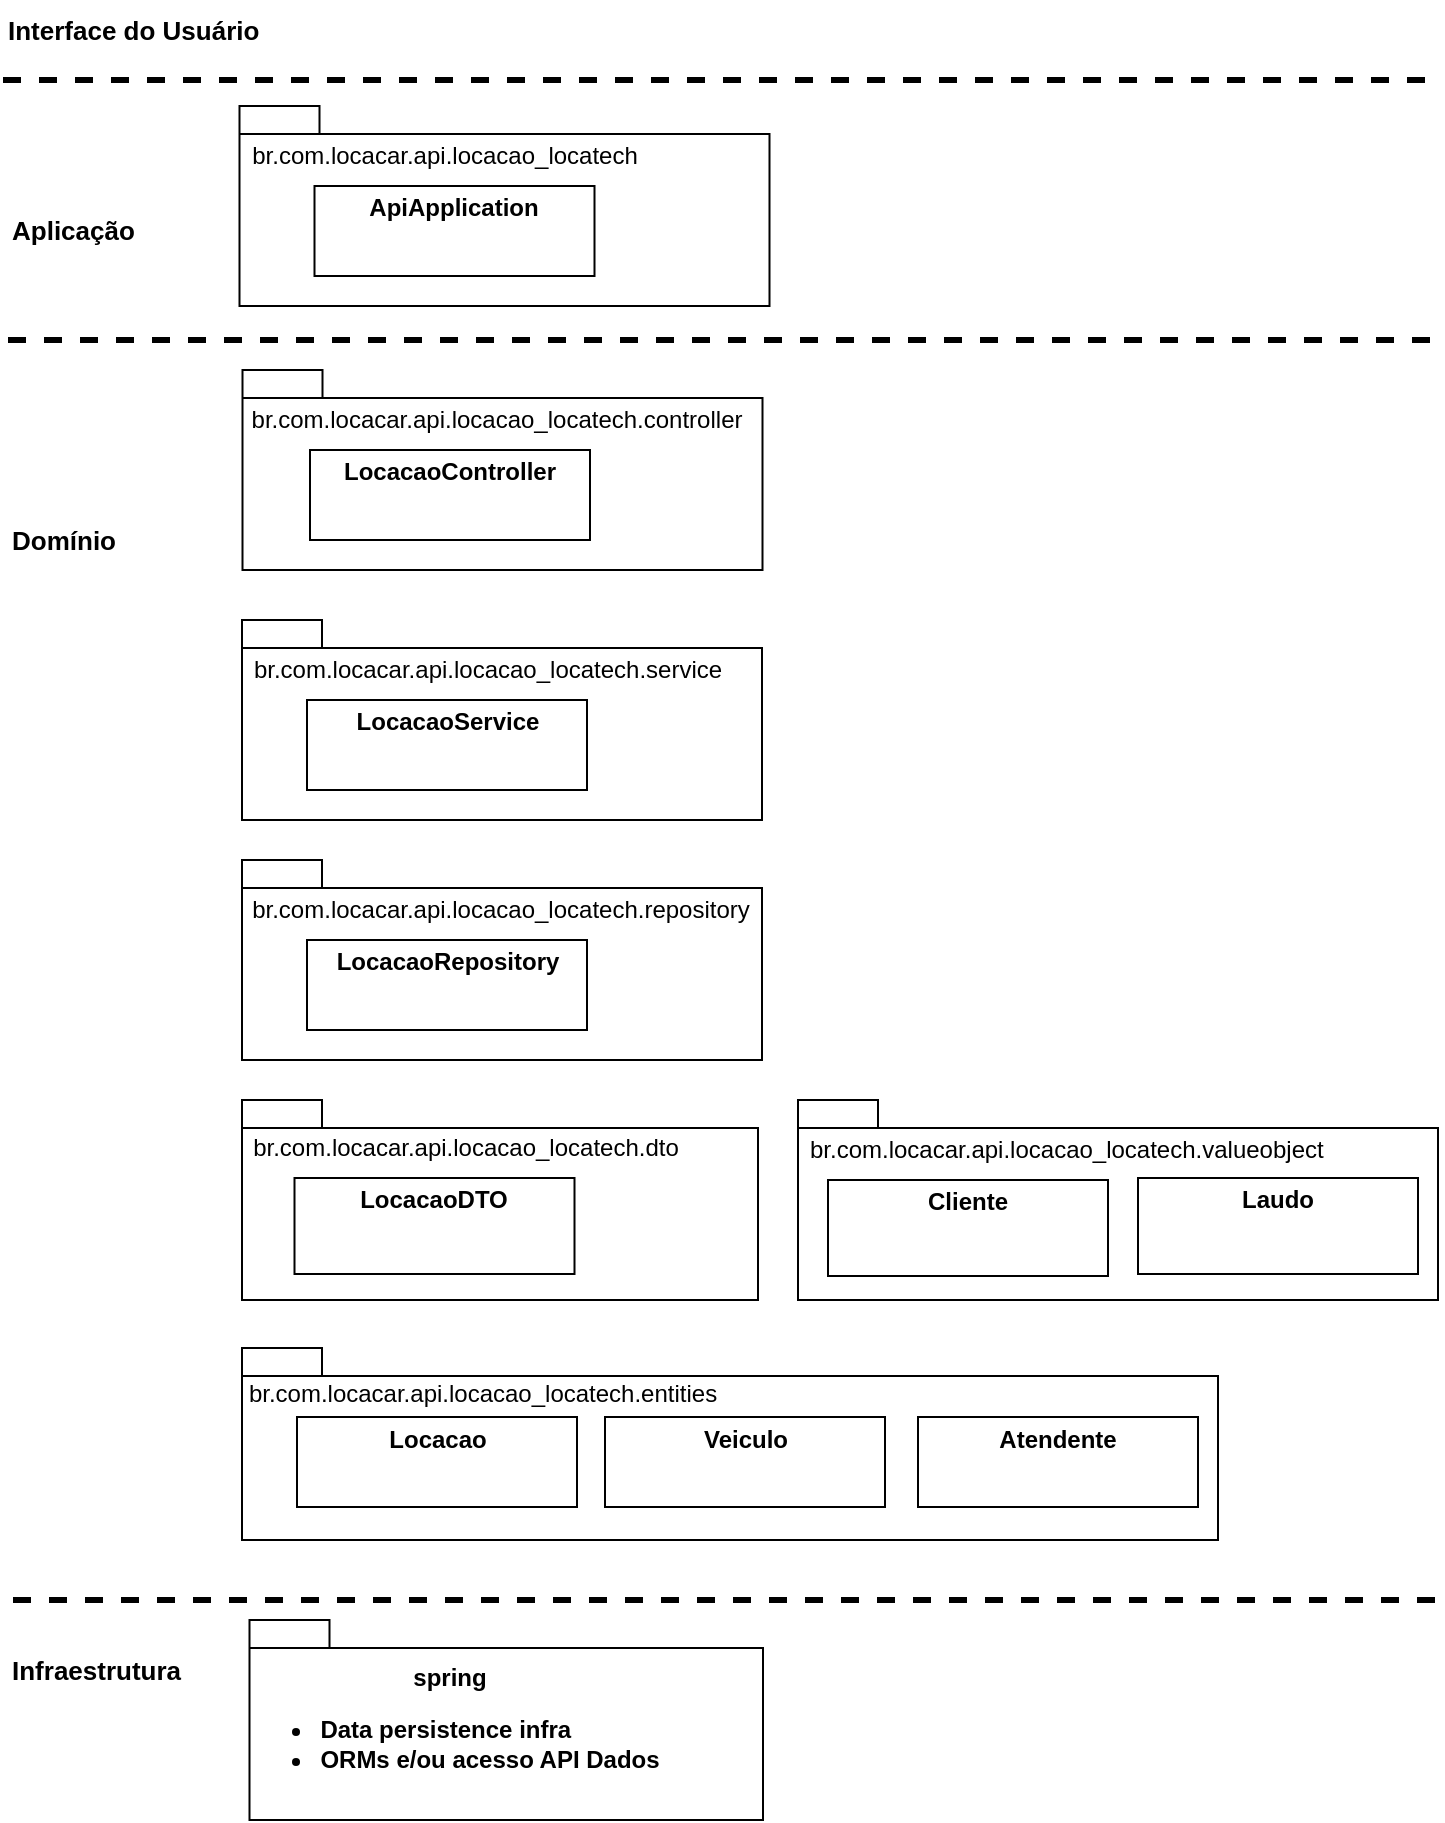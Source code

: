 <mxfile version="22.1.17" type="device">
  <diagram name="Page-1" id="5f0bae14-7c28-e335-631c-24af17079c00">
    <mxGraphModel dx="1050" dy="569" grid="1" gridSize="10" guides="1" tooltips="1" connect="1" arrows="1" fold="1" page="1" pageScale="1" pageWidth="1169" pageHeight="827" background="none" math="0" shadow="0">
      <root>
        <mxCell id="0" />
        <mxCell id="1" parent="0" />
        <mxCell id="SHrYjwZxxFRvRsRkmXIJ-18" value="" style="shape=folder;fontStyle=1;spacingTop=10;tabWidth=40;tabHeight=14;tabPosition=left;html=1;whiteSpace=wrap;align=center;movable=1;resizable=1;rotatable=1;deletable=1;editable=1;locked=0;connectable=1;" parent="1" vertex="1">
          <mxGeometry x="162.25" y="225" width="260" height="100" as="geometry" />
        </mxCell>
        <mxCell id="SHrYjwZxxFRvRsRkmXIJ-20" value="&lt;p style=&quot;margin: 4px 0px 0px;&quot;&gt;&lt;b style=&quot;background-color: initial;&quot;&gt;LocacaoController&lt;/b&gt;&lt;br&gt;&lt;/p&gt;" style="verticalAlign=top;align=center;overflow=fill;fontSize=12;fontFamily=Helvetica;html=1;whiteSpace=wrap;movable=1;resizable=1;rotatable=1;deletable=1;editable=1;locked=0;connectable=1;" parent="1" vertex="1">
          <mxGeometry x="196" y="265" width="140" height="45" as="geometry" />
        </mxCell>
        <mxCell id="SHrYjwZxxFRvRsRkmXIJ-21" value="br.com.locacar.api.locacao_locatech.controller" style="text;html=1;strokeColor=none;fillColor=none;align=center;verticalAlign=middle;whiteSpace=wrap;rounded=0;" parent="1" vertex="1">
          <mxGeometry x="153.25" y="235" width="272.5" height="30" as="geometry" />
        </mxCell>
        <mxCell id="SHrYjwZxxFRvRsRkmXIJ-28" value="" style="shape=folder;fontStyle=1;spacingTop=10;tabWidth=40;tabHeight=14;tabPosition=left;html=1;whiteSpace=wrap;align=center;movable=1;resizable=1;rotatable=1;deletable=1;editable=1;locked=0;connectable=1;" parent="1" vertex="1">
          <mxGeometry x="160.75" y="93" width="265" height="100" as="geometry" />
        </mxCell>
        <mxCell id="SHrYjwZxxFRvRsRkmXIJ-29" value="&lt;p style=&quot;margin: 4px 0px 0px;&quot;&gt;&lt;b style=&quot;background-color: initial;&quot;&gt;ApiApplication&lt;/b&gt;&lt;br&gt;&lt;/p&gt;" style="verticalAlign=top;align=center;overflow=fill;fontSize=12;fontFamily=Helvetica;html=1;whiteSpace=wrap;movable=1;resizable=1;rotatable=1;deletable=1;editable=1;locked=0;connectable=1;" parent="1" vertex="1">
          <mxGeometry x="198.25" y="133" width="140" height="45" as="geometry" />
        </mxCell>
        <mxCell id="SHrYjwZxxFRvRsRkmXIJ-30" value="br.com.locacar.api.locacao_locatech" style="text;html=1;strokeColor=none;fillColor=none;align=center;verticalAlign=middle;whiteSpace=wrap;rounded=0;" parent="1" vertex="1">
          <mxGeometry x="160.75" y="103" width="205" height="30" as="geometry" />
        </mxCell>
        <mxCell id="SHrYjwZxxFRvRsRkmXIJ-31" value="" style="shape=folder;fontStyle=1;spacingTop=10;tabWidth=40;tabHeight=14;tabPosition=left;html=1;whiteSpace=wrap;align=center;movable=1;resizable=1;rotatable=1;deletable=1;editable=1;locked=0;connectable=1;" parent="1" vertex="1">
          <mxGeometry x="162" y="350" width="260" height="100" as="geometry" />
        </mxCell>
        <mxCell id="SHrYjwZxxFRvRsRkmXIJ-32" value="&lt;p style=&quot;margin: 4px 0px 0px;&quot;&gt;&lt;b style=&quot;background-color: initial;&quot;&gt;LocacaoService&lt;/b&gt;&lt;br&gt;&lt;/p&gt;" style="verticalAlign=top;align=center;overflow=fill;fontSize=12;fontFamily=Helvetica;html=1;whiteSpace=wrap;movable=1;resizable=1;rotatable=1;deletable=1;editable=1;locked=0;connectable=1;" parent="1" vertex="1">
          <mxGeometry x="194.5" y="390" width="140" height="45" as="geometry" />
        </mxCell>
        <mxCell id="SHrYjwZxxFRvRsRkmXIJ-33" value="br.com.locacar.api.locacao_locatech.service" style="text;html=1;strokeColor=none;fillColor=none;align=center;verticalAlign=middle;whiteSpace=wrap;rounded=0;" parent="1" vertex="1">
          <mxGeometry x="160" y="360" width="250" height="30" as="geometry" />
        </mxCell>
        <mxCell id="SHrYjwZxxFRvRsRkmXIJ-34" value="" style="shape=folder;fontStyle=1;spacingTop=10;tabWidth=40;tabHeight=14;tabPosition=left;html=1;whiteSpace=wrap;align=center;movable=1;resizable=1;rotatable=1;deletable=1;editable=1;locked=0;connectable=1;" parent="1" vertex="1">
          <mxGeometry x="162" y="470" width="260" height="100" as="geometry" />
        </mxCell>
        <mxCell id="SHrYjwZxxFRvRsRkmXIJ-35" value="&lt;p style=&quot;margin: 4px 0px 0px;&quot;&gt;&lt;b style=&quot;background-color: initial;&quot;&gt;LocacaoRepository&lt;/b&gt;&lt;br&gt;&lt;/p&gt;" style="verticalAlign=top;align=center;overflow=fill;fontSize=12;fontFamily=Helvetica;html=1;whiteSpace=wrap;movable=1;resizable=1;rotatable=1;deletable=1;editable=1;locked=0;connectable=1;" parent="1" vertex="1">
          <mxGeometry x="194.5" y="510" width="140" height="45" as="geometry" />
        </mxCell>
        <mxCell id="SHrYjwZxxFRvRsRkmXIJ-36" value="br.com.locacar.api.locacao_locatech.repository" style="text;html=1;strokeColor=none;fillColor=none;align=center;verticalAlign=middle;whiteSpace=wrap;rounded=0;" parent="1" vertex="1">
          <mxGeometry x="160.75" y="480" width="261.25" height="30" as="geometry" />
        </mxCell>
        <mxCell id="SHrYjwZxxFRvRsRkmXIJ-37" value="" style="shape=folder;fontStyle=1;spacingTop=10;tabWidth=40;tabHeight=14;tabPosition=left;html=1;whiteSpace=wrap;align=center;movable=1;resizable=1;rotatable=1;deletable=1;editable=1;locked=0;connectable=1;" parent="1" vertex="1">
          <mxGeometry x="162" y="590" width="258" height="100" as="geometry" />
        </mxCell>
        <mxCell id="SHrYjwZxxFRvRsRkmXIJ-38" value="&lt;p style=&quot;margin: 4px 0px 0px;&quot;&gt;&lt;b style=&quot;background-color: initial;&quot;&gt;LocacaoDTO&lt;/b&gt;&lt;br&gt;&lt;/p&gt;" style="verticalAlign=top;align=center;overflow=fill;fontSize=12;fontFamily=Helvetica;html=1;whiteSpace=wrap;movable=1;resizable=1;rotatable=1;deletable=1;editable=1;locked=0;connectable=1;" parent="1" vertex="1">
          <mxGeometry x="188.25" y="629" width="140" height="48" as="geometry" />
        </mxCell>
        <mxCell id="SHrYjwZxxFRvRsRkmXIJ-39" value="br.com.locacar.api.locacao_locatech.dto" style="text;html=1;strokeColor=none;fillColor=none;align=center;verticalAlign=middle;whiteSpace=wrap;rounded=0;" parent="1" vertex="1">
          <mxGeometry x="164" y="599" width="220" height="30" as="geometry" />
        </mxCell>
        <mxCell id="SHrYjwZxxFRvRsRkmXIJ-40" value="" style="shape=folder;fontStyle=1;spacingTop=10;tabWidth=40;tabHeight=14;tabPosition=left;html=1;whiteSpace=wrap;align=center;movable=1;resizable=1;rotatable=1;deletable=1;editable=1;locked=0;connectable=1;" parent="1" vertex="1">
          <mxGeometry x="165.75" y="850" width="256.75" height="100" as="geometry" />
        </mxCell>
        <mxCell id="SHrYjwZxxFRvRsRkmXIJ-42" value="&lt;b&gt;spring&lt;br&gt;&lt;ul&gt;&lt;li style=&quot;text-align: left;&quot;&gt;Data persistence infra&lt;/li&gt;&lt;li style=&quot;text-align: left;&quot;&gt;ORMs e/ou acesso API Dados&lt;/li&gt;&lt;/ul&gt;&lt;/b&gt;" style="text;html=1;strokeColor=none;fillColor=none;align=center;verticalAlign=middle;whiteSpace=wrap;rounded=0;" parent="1" vertex="1">
          <mxGeometry x="155.75" y="890" width="220" height="30" as="geometry" />
        </mxCell>
        <mxCell id="SHrYjwZxxFRvRsRkmXIJ-45" value="" style="shape=folder;fontStyle=1;spacingTop=10;tabWidth=40;tabHeight=14;tabPosition=left;html=1;whiteSpace=wrap;align=center;movable=1;resizable=1;rotatable=1;deletable=1;editable=1;locked=0;connectable=1;" parent="1" vertex="1">
          <mxGeometry x="162" y="714" width="488" height="96" as="geometry" />
        </mxCell>
        <mxCell id="SHrYjwZxxFRvRsRkmXIJ-46" value="&lt;p style=&quot;margin: 4px 0px 0px;&quot;&gt;&lt;b style=&quot;background-color: initial;&quot;&gt;Locacao&lt;/b&gt;&lt;br&gt;&lt;/p&gt;" style="verticalAlign=top;align=center;overflow=fill;fontSize=12;fontFamily=Helvetica;html=1;whiteSpace=wrap;movable=1;resizable=1;rotatable=1;deletable=1;editable=1;locked=0;connectable=1;" parent="1" vertex="1">
          <mxGeometry x="189.5" y="748.5" width="140" height="45" as="geometry" />
        </mxCell>
        <mxCell id="SHrYjwZxxFRvRsRkmXIJ-47" value="br.com.locacar.api.locacao_locatech.entities" style="text;html=1;strokeColor=none;fillColor=none;align=center;verticalAlign=middle;whiteSpace=wrap;rounded=0;" parent="1" vertex="1">
          <mxGeometry x="167" y="722" width="231" height="30" as="geometry" />
        </mxCell>
        <mxCell id="SHrYjwZxxFRvRsRkmXIJ-52" value="&lt;p style=&quot;margin: 4px 0px 0px;&quot;&gt;&lt;b style=&quot;background-color: initial;&quot;&gt;Veiculo&lt;/b&gt;&lt;br&gt;&lt;/p&gt;" style="verticalAlign=top;align=center;overflow=fill;fontSize=12;fontFamily=Helvetica;html=1;whiteSpace=wrap;movable=1;resizable=1;rotatable=1;deletable=1;editable=1;locked=0;connectable=1;" parent="1" vertex="1">
          <mxGeometry x="343.5" y="748.5" width="140" height="45" as="geometry" />
        </mxCell>
        <mxCell id="mgbPzSR5ZNTpy0_arQ9--2" value="" style="endArrow=none;dashed=1;html=1;rounded=0;spacing=5;strokeWidth=3;" parent="1" edge="1">
          <mxGeometry width="50" height="50" relative="1" as="geometry">
            <mxPoint x="45" y="210" as="sourcePoint" />
            <mxPoint x="760" y="210" as="targetPoint" />
          </mxGeometry>
        </mxCell>
        <mxCell id="mgbPzSR5ZNTpy0_arQ9--3" value="" style="endArrow=none;dashed=1;html=1;rounded=0;spacing=5;strokeWidth=3;" parent="1" edge="1">
          <mxGeometry width="50" height="50" relative="1" as="geometry">
            <mxPoint x="42.5" y="80" as="sourcePoint" />
            <mxPoint x="760" y="80" as="targetPoint" />
          </mxGeometry>
        </mxCell>
        <mxCell id="mgbPzSR5ZNTpy0_arQ9--5" value="" style="endArrow=none;dashed=1;html=1;rounded=0;spacing=5;strokeWidth=3;" parent="1" edge="1">
          <mxGeometry width="50" height="50" relative="1" as="geometry">
            <mxPoint x="47.5" y="840" as="sourcePoint" />
            <mxPoint x="760" y="840" as="targetPoint" />
          </mxGeometry>
        </mxCell>
        <mxCell id="mgbPzSR5ZNTpy0_arQ9--6" value="&lt;b&gt;&lt;font style=&quot;font-size: 13px;&quot;&gt;Aplicação&lt;/font&gt;&lt;/b&gt;" style="text;html=1;strokeColor=none;fillColor=none;align=left;verticalAlign=middle;whiteSpace=wrap;rounded=0;" parent="1" vertex="1">
          <mxGeometry x="45" y="140" width="90" height="30" as="geometry" />
        </mxCell>
        <mxCell id="mgbPzSR5ZNTpy0_arQ9--7" value="&lt;b&gt;&lt;font style=&quot;font-size: 13px;&quot;&gt;Domínio&lt;/font&gt;&lt;/b&gt;" style="text;html=1;strokeColor=none;fillColor=none;align=left;verticalAlign=middle;whiteSpace=wrap;rounded=0;" parent="1" vertex="1">
          <mxGeometry x="45" y="295" width="90" height="30" as="geometry" />
        </mxCell>
        <mxCell id="mgbPzSR5ZNTpy0_arQ9--8" value="&lt;span style=&quot;font-size: 13px;&quot;&gt;&lt;b&gt;Infraestrutura&lt;/b&gt;&lt;/span&gt;" style="text;html=1;strokeColor=none;fillColor=none;align=left;verticalAlign=middle;whiteSpace=wrap;rounded=0;" parent="1" vertex="1">
          <mxGeometry x="45" y="860" width="100" height="30" as="geometry" />
        </mxCell>
        <mxCell id="mgbPzSR5ZNTpy0_arQ9--9" value="&lt;b&gt;&lt;font style=&quot;font-size: 13px;&quot;&gt;Interface do Usuário&lt;/font&gt;&lt;/b&gt;" style="text;html=1;strokeColor=none;fillColor=none;align=left;verticalAlign=middle;whiteSpace=wrap;rounded=0;" parent="1" vertex="1">
          <mxGeometry x="42.5" y="40" width="131" height="30" as="geometry" />
        </mxCell>
        <mxCell id="vFnGD5-m_LnVGo-z7X76-2" value="" style="shape=folder;fontStyle=1;spacingTop=10;tabWidth=40;tabHeight=14;tabPosition=left;html=1;whiteSpace=wrap;align=center;movable=1;resizable=1;rotatable=1;deletable=1;editable=1;locked=0;connectable=1;" parent="1" vertex="1">
          <mxGeometry x="440" y="590" width="320" height="100" as="geometry" />
        </mxCell>
        <mxCell id="vFnGD5-m_LnVGo-z7X76-3" value="&lt;p style=&quot;margin: 4px 0px 0px;&quot;&gt;&lt;b style=&quot;background-color: initial;&quot;&gt;Cliente&lt;/b&gt;&lt;br&gt;&lt;/p&gt;" style="verticalAlign=top;align=center;overflow=fill;fontSize=12;fontFamily=Helvetica;html=1;whiteSpace=wrap;movable=1;resizable=1;rotatable=1;deletable=1;editable=1;locked=0;connectable=1;" parent="1" vertex="1">
          <mxGeometry x="455" y="630" width="140" height="48" as="geometry" />
        </mxCell>
        <mxCell id="vFnGD5-m_LnVGo-z7X76-4" value="br.com.locacar.api.locacao_locatech.valueobject" style="text;html=1;strokeColor=none;fillColor=none;align=left;verticalAlign=middle;whiteSpace=wrap;rounded=0;" parent="1" vertex="1">
          <mxGeometry x="444" y="600" width="260" height="30" as="geometry" />
        </mxCell>
        <mxCell id="vFnGD5-m_LnVGo-z7X76-7" value="&lt;p style=&quot;margin: 4px 0px 0px;&quot;&gt;&lt;b style=&quot;background-color: initial;&quot;&gt;Atendente&lt;/b&gt;&lt;br&gt;&lt;/p&gt;" style="verticalAlign=top;align=center;overflow=fill;fontSize=12;fontFamily=Helvetica;html=1;whiteSpace=wrap;movable=1;resizable=1;rotatable=1;deletable=1;editable=1;locked=0;connectable=1;" parent="1" vertex="1">
          <mxGeometry x="500" y="748.5" width="140" height="45" as="geometry" />
        </mxCell>
        <mxCell id="kTtY9yflmq1GygPBM60o-1" value="&lt;p style=&quot;margin: 4px 0px 0px;&quot;&gt;&lt;b style=&quot;background-color: initial;&quot;&gt;Laudo&lt;/b&gt;&lt;br&gt;&lt;/p&gt;" style="verticalAlign=top;align=center;overflow=fill;fontSize=12;fontFamily=Helvetica;html=1;whiteSpace=wrap;movable=1;resizable=1;rotatable=1;deletable=1;editable=1;locked=0;connectable=1;" vertex="1" parent="1">
          <mxGeometry x="610" y="629" width="140" height="48" as="geometry" />
        </mxCell>
      </root>
    </mxGraphModel>
  </diagram>
</mxfile>
